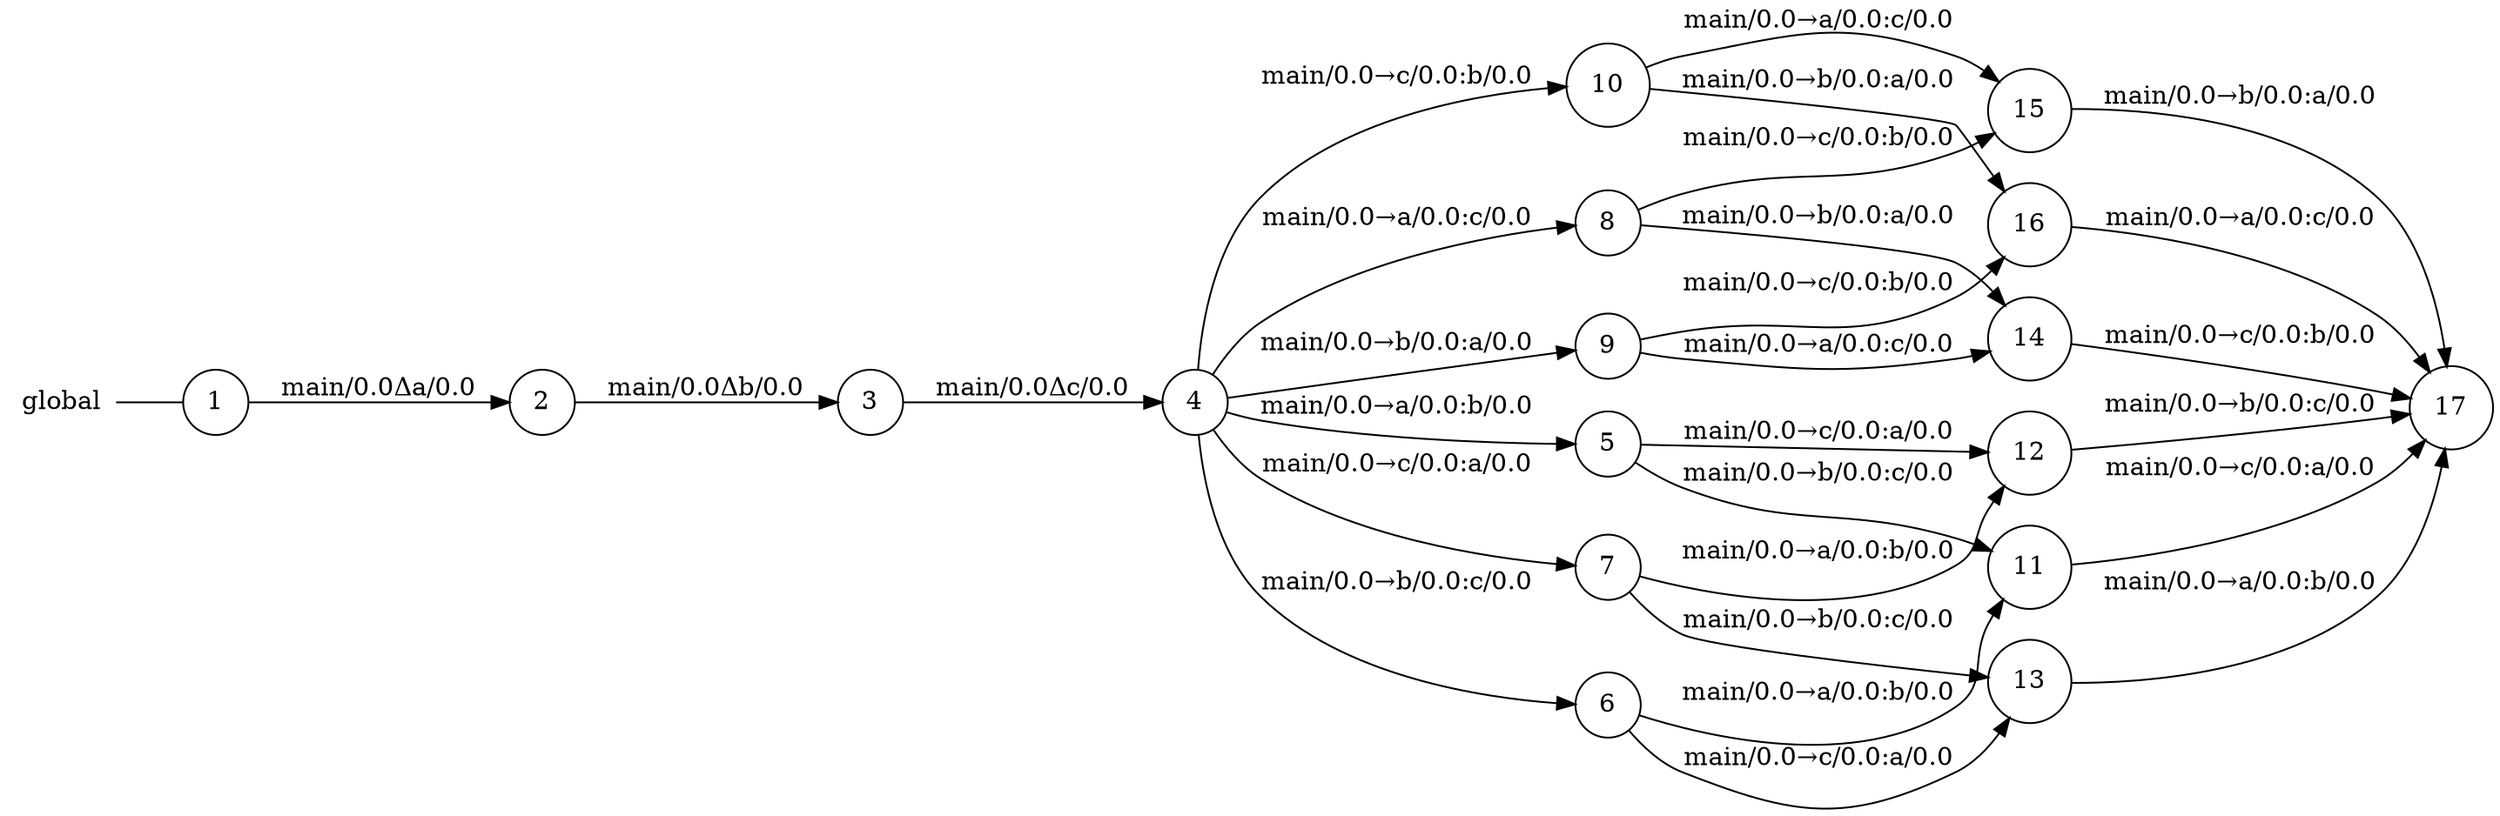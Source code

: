 digraph global {
	rankdir="LR";
	n_0 [label="global", shape="plaintext"];
	n_1 [id="5", shape=circle, label="5"];
	n_2 [id="15", shape=circle, label="15"];
	n_3 [id="12", shape=circle, label="12"];
	n_4 [id="11", shape=circle, label="11"];
	n_5 [id="17", shape=circle, label="17"];
	n_6 [id="14", shape=circle, label="14"];
	n_7 [id="6", shape=circle, label="6"];
	n_8 [id="13", shape=circle, label="13"];
	n_9 [id="10", shape=circle, label="10"];
	n_10 [id="1", shape=circle, label="1"];
	n_0 -> n_10 [arrowhead=none];
	n_11 [id="9", shape=circle, label="9"];
	n_12 [id="2", shape=circle, label="2"];
	n_13 [id="8", shape=circle, label="8"];
	n_14 [id="4", shape=circle, label="4"];
	n_15 [id="7", shape=circle, label="7"];
	n_16 [id="3", shape=circle, label="3"];
	n_17 [id="16", shape=circle, label="16"];

	n_17 -> n_5 [id="[$e|26]", label="main/0.0→a/0.0:c/0.0"];
	n_13 -> n_2 [id="[$e|16]", label="main/0.0→c/0.0:b/0.0"];
	n_9 -> n_17 [id="[$e|20]", label="main/0.0→b/0.0:a/0.0"];
	n_14 -> n_1 [id="[$e|3]", label="main/0.0→a/0.0:b/0.0"];
	n_14 -> n_9 [id="[$e|8]", label="main/0.0→c/0.0:b/0.0"];
	n_16 -> n_14 [id="[$e|2]", label="main/0.0Δc/0.0"];
	n_15 -> n_8 [id="[$e|14]", label="main/0.0→b/0.0:c/0.0"];
	n_14 -> n_13 [id="[$e|6]", label="main/0.0→a/0.0:c/0.0"];
	n_7 -> n_8 [id="[$e|12]", label="main/0.0→c/0.0:a/0.0"];
	n_13 -> n_6 [id="[$e|15]", label="main/0.0→b/0.0:a/0.0"];
	n_14 -> n_15 [id="[$e|5]", label="main/0.0→c/0.0:a/0.0"];
	n_7 -> n_4 [id="[$e|11]", label="main/0.0→a/0.0:b/0.0"];
	n_4 -> n_5 [id="[$e|21]", label="main/0.0→c/0.0:a/0.0"];
	n_1 -> n_4 [id="[$e|9]", label="main/0.0→b/0.0:c/0.0"];
	n_2 -> n_5 [id="[$e|25]", label="main/0.0→b/0.0:a/0.0"];
	n_12 -> n_16 [id="[$e|1]", label="main/0.0Δb/0.0"];
	n_14 -> n_7 [id="[$e|4]", label="main/0.0→b/0.0:c/0.0"];
	n_11 -> n_17 [id="[$e|18]", label="main/0.0→c/0.0:b/0.0"];
	n_15 -> n_3 [id="[$e|13]", label="main/0.0→a/0.0:b/0.0"];
	n_6 -> n_5 [id="[$e|24]", label="main/0.0→c/0.0:b/0.0"];
	n_11 -> n_6 [id="[$e|17]", label="main/0.0→a/0.0:c/0.0"];
	n_3 -> n_5 [id="[$e|22]", label="main/0.0→b/0.0:c/0.0"];
	n_10 -> n_12 [id="[$e|0]", label="main/0.0Δa/0.0"];
	n_8 -> n_5 [id="[$e|23]", label="main/0.0→a/0.0:b/0.0"];
	n_14 -> n_11 [id="[$e|7]", label="main/0.0→b/0.0:a/0.0"];
	n_9 -> n_2 [id="[$e|19]", label="main/0.0→a/0.0:c/0.0"];
	n_1 -> n_3 [id="[$e|10]", label="main/0.0→c/0.0:a/0.0"];
}
